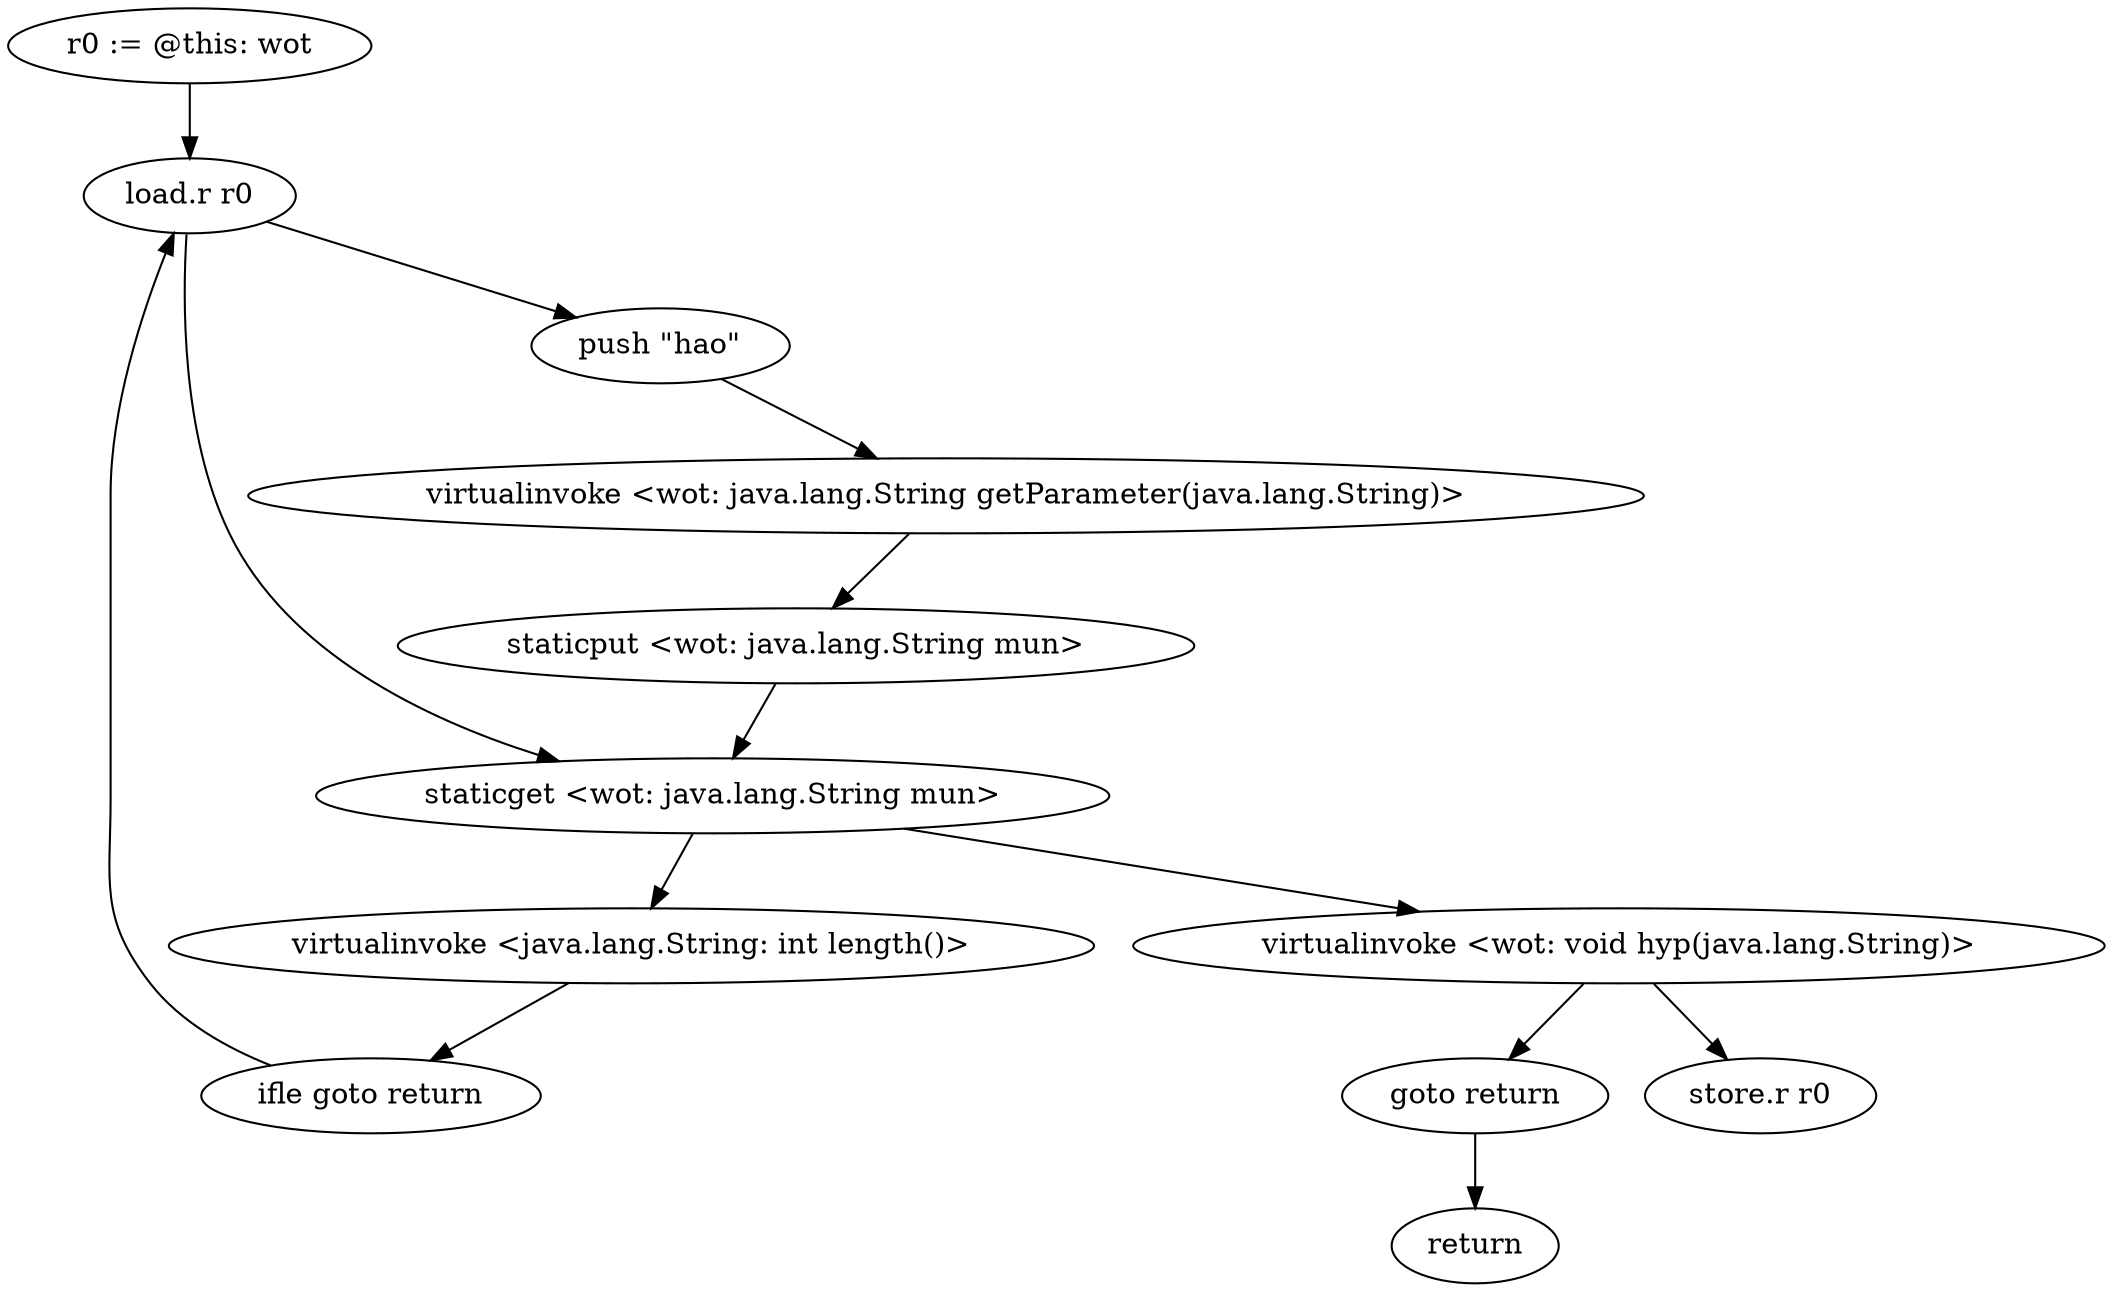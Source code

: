 digraph "" {
    "r0 := @this: wot"
    "load.r r0"
    "r0 := @this: wot"->"load.r r0";
    "push \"hao\""
    "load.r r0"->"push \"hao\"";
    "virtualinvoke <wot: java.lang.String getParameter(java.lang.String)>"
    "push \"hao\""->"virtualinvoke <wot: java.lang.String getParameter(java.lang.String)>";
    "staticput <wot: java.lang.String mun>"
    "virtualinvoke <wot: java.lang.String getParameter(java.lang.String)>"->"staticput <wot: java.lang.String mun>";
    "staticget <wot: java.lang.String mun>"
    "staticput <wot: java.lang.String mun>"->"staticget <wot: java.lang.String mun>";
    "virtualinvoke <java.lang.String: int length()>"
    "staticget <wot: java.lang.String mun>"->"virtualinvoke <java.lang.String: int length()>";
    "ifle goto return"
    "virtualinvoke <java.lang.String: int length()>"->"ifle goto return";
    "ifle goto return"->"load.r r0";
    "load.r r0"->"staticget <wot: java.lang.String mun>";
    "virtualinvoke <wot: void hyp(java.lang.String)>"
    "staticget <wot: java.lang.String mun>"->"virtualinvoke <wot: void hyp(java.lang.String)>";
    "goto return"
    "virtualinvoke <wot: void hyp(java.lang.String)>"->"goto return";
    "return"
    "goto return"->"return";
    "store.r r0"
    "virtualinvoke <wot: void hyp(java.lang.String)>"->"store.r r0";
}
